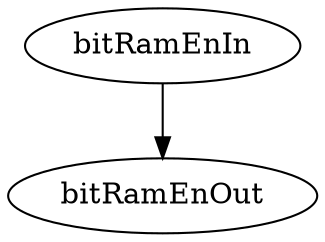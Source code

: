 strict digraph "" {
	bitRamEnIn	 [complexity=2,
		importance=0.0588235294118,
		rank=0.0294117647059];
	bitRamEnOut	 [complexity=0,
		importance=0.0352940278895,
		rank=0.0];
	bitRamEnIn -> bitRamEnOut;
}
